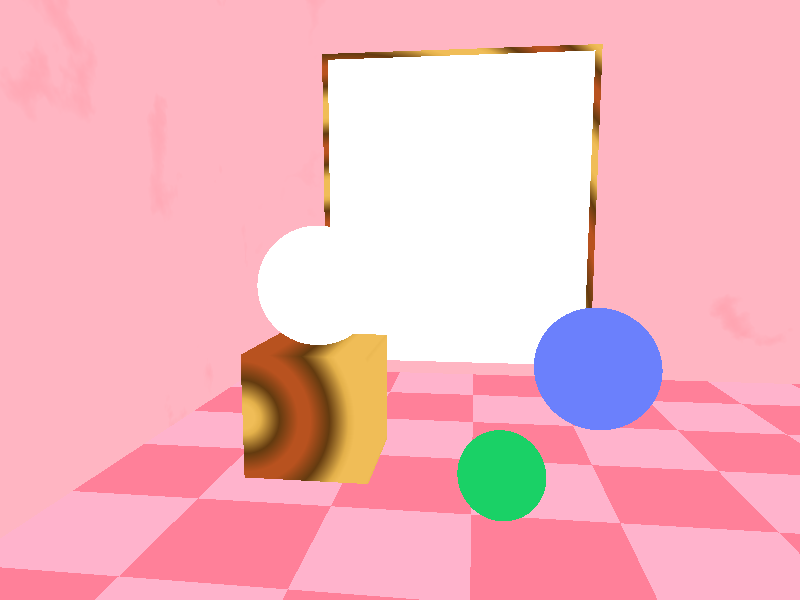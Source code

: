 camera {
    location <3, 2, -8>
    look_at <2, 1, 0>
}

light_source {
    <5, 9, -5>
    color rgb <0.7, 0.7, 0.7>
}

light_source {
    <5, 9, 0>
    color rgb <0.6, 0.6, 0.6>
}

// Front wall
box {
    <0, 0, 0> <10, 10, 1>
    pigment {
        bozo
        turbulence 1
        color_map {
            [0.7 color rgb <1.0, 0.71, 0.76>]
            [0.9 color rgb <1.0, 0.61, 0.66>]
        }
    }

    finish {
        phong 0.5
        reflection 0.1
    }
}

// Left wall
box {
    <0, 10, 0> <-1, 0, -10>
    pigment {
        bozo
        turbulence 1
        color_map {
            [0.7 color rgb <1.0, 0.71, 0.76>]
            [0.9 color rgb <1.0, 0.61, 0.66>]
        }
    }

    finish {
        phong 0.5
        reflection 0.1
    }
}

// Right wall
box {
    <10, 10, -10> <11, 0, 0>
    pigment {
        bozo
        turbulence 1
        color_map {
            [0.7 color rgb <1.0, 0.71, 0.76>]
            [0.9 color rgb <1.0, 0.61, 0.66>]
        }
    }

    finish {
        phong 0.5
        reflection 0.1
    }
}

// Back wall
box {
    <10, 10, -10> <-1, 0, -10>
    pigment {
        bozo
        turbulence 1
        color_map {
            [0.7 color rgb <1.0, 0.71, 0.76>]
            [0.9 color rgb <1.0, 0.61, 0.66>]
        }
    }

    finish {
        phong 0.5
        reflection 0.1
    }
}

// Back wall door
box {
    <7.5, 0, -10> <9.0, 4, -9.9>
    pigment {
        wood
        color_map {
            [0.7 color rgb <0.94, 0.74, 0.34>]
            [0.9 color rgb <0.89, 0.69, 0.29>]
        }
        translate <1.2, 0.5, 0>
    }

    finish {
        phong 0.2
    }
}

// Door knob
sphere {
    <7.7, 2, -9.85>, 0.1
    pigment {
        color rgb <0.99, 0.82, 0.09>
    }

    finish {
        phong 0.8
        reflection 0.8
    }
}

// Floor
box {
    <0, 0, 0> <10, -1, -10>
    pigment {
        checker
        color rgb <1.0, 0.5, 0.6>
        color rgb <1.0, 0.7, 0.8>
    }
}

// Ceiling
box {
    <0, 10, 0> <10, 15, -10>
    pigment {
        color rgb <1.0, 1.0, 1.0>
    }
}

// Wooden block
box {
    <1.2, 0, -2.6> <2.2, 1, -3.6>
    pigment {
        wood
        color_map {
            [0.2 color rgb <0.94, 0.74, 0.34>]
            [0.3 color rgb <0.89, 0.69, 0.29>]
            [0.6 color rgb <0.39, 0.23, 0.06>]
            [0.9 color rgb <0.72, 0.32, 0.12>]
        }
        translate <1.2, 0.5, 0>
    }

    finish {
        phong 0.2
    }
}

// Crystal ball
sphere {
    <1.7, 1.5, -3.1>, 0.5
    pigment {
        color rgbf <1, 1, 1, 0.9>
    }
    finish {
        reflection 0.1
        refraction 1.0
        ior 1.5
        phong 1.0
    }
}

// Mirror frame
box {
    <1, 0.2, 0> <4.5, 4.2, -0.1>
    pigment {
        wood
        color_map {
            [0.2 color rgb <0.94, 0.74, 0.34>]
            [0.3 color rgb <0.89, 0.69, 0.29>]
            [0.6 color rgb <0.39, 0.23, 0.06>]
            [0.9 color rgb <0.72, 0.32, 0.12>]
        }
        translate <1.2, 0.5, 0>
    }

    finish {
        phong 0.2
    }
}

// Mirror
box {
    <1.1, 0.21, -0.1> <4.4, 4.1, -0.2>

    pigment {
        color rgb <1.0, 1.0, 1.0>
    }

    finish {
        reflection 1.0
        ambient 0
        diffuse 0
    }
}

// Blue ball
sphere {
    <4.2, 0.6, -2>, 0.6
    pigment {
        color rgb <0.42, 0.50, 0.99>
    }

    finish {
        phong 0.2
        reflection 0.05
    }
}

// Green ball
sphere {
    <3.2, 0.3, -4>, 0.3
    pigment {
        color rgb <0.10, 0.82, 0.40>
    }

    finish {
        phong 0.2
        reflection 0.05
    }
}
